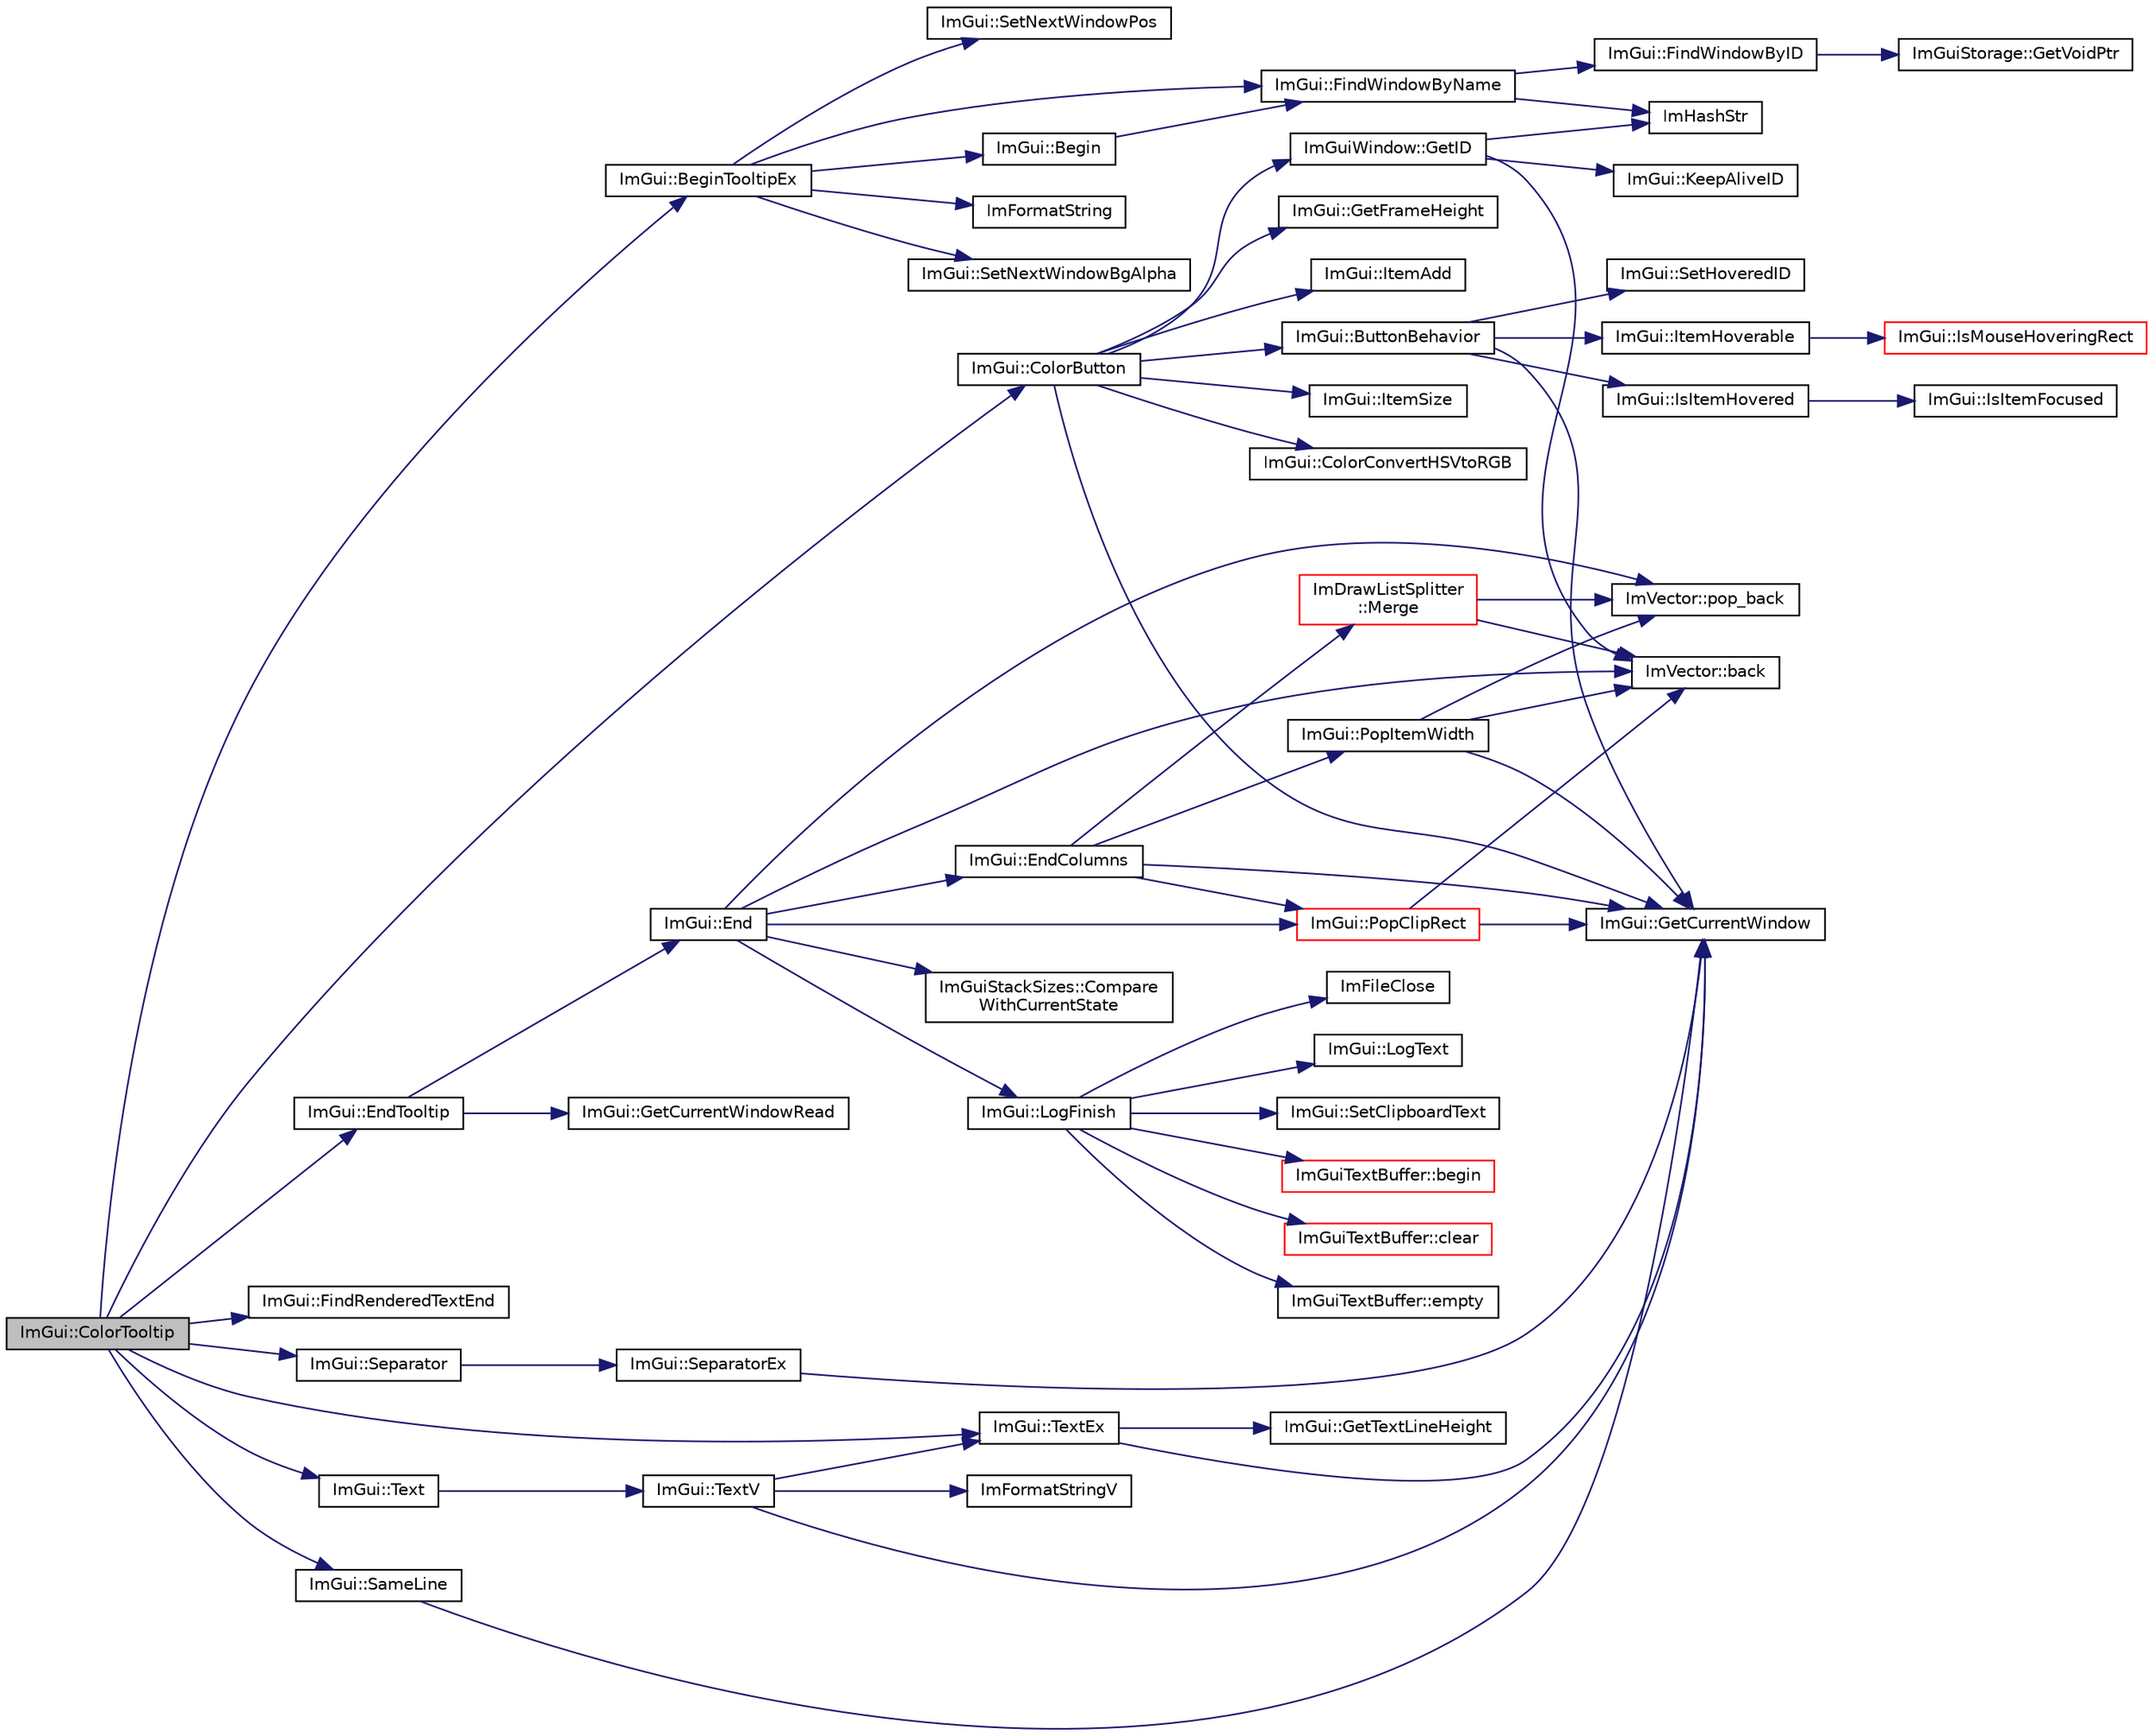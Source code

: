 digraph "ImGui::ColorTooltip"
{
 // LATEX_PDF_SIZE
  edge [fontname="Helvetica",fontsize="10",labelfontname="Helvetica",labelfontsize="10"];
  node [fontname="Helvetica",fontsize="10",shape=record];
  rankdir="LR";
  Node1 [label="ImGui::ColorTooltip",height=0.2,width=0.4,color="black", fillcolor="grey75", style="filled", fontcolor="black",tooltip=" "];
  Node1 -> Node2 [color="midnightblue",fontsize="10",style="solid",fontname="Helvetica"];
  Node2 [label="ImGui::BeginTooltipEx",height=0.2,width=0.4,color="black", fillcolor="white", style="filled",URL="$namespace_im_gui.html#a275e14075f65a027443f5b838c910cb9",tooltip=" "];
  Node2 -> Node3 [color="midnightblue",fontsize="10",style="solid",fontname="Helvetica"];
  Node3 [label="ImGui::Begin",height=0.2,width=0.4,color="black", fillcolor="white", style="filled",URL="$namespace_im_gui.html#a581e58db0bc930bafa4a5d23093a2b99",tooltip=" "];
  Node3 -> Node4 [color="midnightblue",fontsize="10",style="solid",fontname="Helvetica"];
  Node4 [label="ImGui::FindWindowByName",height=0.2,width=0.4,color="black", fillcolor="white", style="filled",URL="$namespace_im_gui.html#abca25f22c02e73d5eb2e9c72c4557813",tooltip=" "];
  Node4 -> Node5 [color="midnightblue",fontsize="10",style="solid",fontname="Helvetica"];
  Node5 [label="ImGui::FindWindowByID",height=0.2,width=0.4,color="black", fillcolor="white", style="filled",URL="$namespace_im_gui.html#a82204d8800dc3a072ddbcbd2aecc48ac",tooltip=" "];
  Node5 -> Node6 [color="midnightblue",fontsize="10",style="solid",fontname="Helvetica"];
  Node6 [label="ImGuiStorage::GetVoidPtr",height=0.2,width=0.4,color="black", fillcolor="white", style="filled",URL="$struct_im_gui_storage.html#aaf87a98ede89da09113b0189f6d878ca",tooltip=" "];
  Node4 -> Node7 [color="midnightblue",fontsize="10",style="solid",fontname="Helvetica"];
  Node7 [label="ImHashStr",height=0.2,width=0.4,color="black", fillcolor="white", style="filled",URL="$imgui_8cpp.html#acd1b12694d0365b516bf7373f182eeee",tooltip=" "];
  Node2 -> Node4 [color="midnightblue",fontsize="10",style="solid",fontname="Helvetica"];
  Node2 -> Node8 [color="midnightblue",fontsize="10",style="solid",fontname="Helvetica"];
  Node8 [label="ImFormatString",height=0.2,width=0.4,color="black", fillcolor="white", style="filled",URL="$imgui_8cpp.html#a75ccaf7d676b1f567ba888ae42ac3809",tooltip=" "];
  Node2 -> Node9 [color="midnightblue",fontsize="10",style="solid",fontname="Helvetica"];
  Node9 [label="ImGui::SetNextWindowBgAlpha",height=0.2,width=0.4,color="black", fillcolor="white", style="filled",URL="$namespace_im_gui.html#a7de5a63cec4babe417f972403db6430c",tooltip=" "];
  Node2 -> Node10 [color="midnightblue",fontsize="10",style="solid",fontname="Helvetica"];
  Node10 [label="ImGui::SetNextWindowPos",height=0.2,width=0.4,color="black", fillcolor="white", style="filled",URL="$namespace_im_gui.html#afbccd31113430670b5ab2bf0d6f509bf",tooltip=" "];
  Node1 -> Node11 [color="midnightblue",fontsize="10",style="solid",fontname="Helvetica"];
  Node11 [label="ImGui::ColorButton",height=0.2,width=0.4,color="black", fillcolor="white", style="filled",URL="$namespace_im_gui.html#a82b18bfe08594b76c08894848d1e6fce",tooltip=" "];
  Node11 -> Node12 [color="midnightblue",fontsize="10",style="solid",fontname="Helvetica"];
  Node12 [label="ImGui::ButtonBehavior",height=0.2,width=0.4,color="black", fillcolor="white", style="filled",URL="$namespace_im_gui.html#a65a4f18b1bc8ce0f351687922089f374",tooltip=" "];
  Node12 -> Node13 [color="midnightblue",fontsize="10",style="solid",fontname="Helvetica"];
  Node13 [label="ImGui::GetCurrentWindow",height=0.2,width=0.4,color="black", fillcolor="white", style="filled",URL="$namespace_im_gui.html#a7ceba68eca2b09fb6bf1ad88037e6203",tooltip=" "];
  Node12 -> Node14 [color="midnightblue",fontsize="10",style="solid",fontname="Helvetica"];
  Node14 [label="ImGui::IsItemHovered",height=0.2,width=0.4,color="black", fillcolor="white", style="filled",URL="$namespace_im_gui.html#ac9a400eff3a9561d95e80486c52a660b",tooltip=" "];
  Node14 -> Node15 [color="midnightblue",fontsize="10",style="solid",fontname="Helvetica"];
  Node15 [label="ImGui::IsItemFocused",height=0.2,width=0.4,color="black", fillcolor="white", style="filled",URL="$namespace_im_gui.html#add3290865a67327258c3a32b695adb28",tooltip=" "];
  Node12 -> Node16 [color="midnightblue",fontsize="10",style="solid",fontname="Helvetica"];
  Node16 [label="ImGui::ItemHoverable",height=0.2,width=0.4,color="black", fillcolor="white", style="filled",URL="$namespace_im_gui.html#a488b86a9f235923304186fb86ff64ffb",tooltip=" "];
  Node16 -> Node17 [color="midnightblue",fontsize="10",style="solid",fontname="Helvetica"];
  Node17 [label="ImGui::IsMouseHoveringRect",height=0.2,width=0.4,color="red", fillcolor="white", style="filled",URL="$namespace_im_gui.html#ae0b8ea0e06c457316d6aed6c5b2a1c25",tooltip=" "];
  Node12 -> Node20 [color="midnightblue",fontsize="10",style="solid",fontname="Helvetica"];
  Node20 [label="ImGui::SetHoveredID",height=0.2,width=0.4,color="black", fillcolor="white", style="filled",URL="$namespace_im_gui.html#aba1f0c75d6f98702e6b02eb1bc30d915",tooltip=" "];
  Node11 -> Node21 [color="midnightblue",fontsize="10",style="solid",fontname="Helvetica"];
  Node21 [label="ImGui::ColorConvertHSVtoRGB",height=0.2,width=0.4,color="black", fillcolor="white", style="filled",URL="$namespace_im_gui.html#a074427678b3e56378b7dcdefa4c8b5c7",tooltip=" "];
  Node11 -> Node13 [color="midnightblue",fontsize="10",style="solid",fontname="Helvetica"];
  Node11 -> Node22 [color="midnightblue",fontsize="10",style="solid",fontname="Helvetica"];
  Node22 [label="ImGui::GetFrameHeight",height=0.2,width=0.4,color="black", fillcolor="white", style="filled",URL="$namespace_im_gui.html#ae560f17cf3262017cee888d1eb77f294",tooltip=" "];
  Node11 -> Node23 [color="midnightblue",fontsize="10",style="solid",fontname="Helvetica"];
  Node23 [label="ImGuiWindow::GetID",height=0.2,width=0.4,color="black", fillcolor="white", style="filled",URL="$struct_im_gui_window.html#a66400a63bc0b54d7d29e08d1b1b1a42b",tooltip=" "];
  Node23 -> Node24 [color="midnightblue",fontsize="10",style="solid",fontname="Helvetica"];
  Node24 [label="ImVector::back",height=0.2,width=0.4,color="black", fillcolor="white", style="filled",URL="$struct_im_vector.html#a6da15f3c402099ed57078835ab942f8e",tooltip=" "];
  Node23 -> Node7 [color="midnightblue",fontsize="10",style="solid",fontname="Helvetica"];
  Node23 -> Node25 [color="midnightblue",fontsize="10",style="solid",fontname="Helvetica"];
  Node25 [label="ImGui::KeepAliveID",height=0.2,width=0.4,color="black", fillcolor="white", style="filled",URL="$namespace_im_gui.html#a85a245c78a9f7c351636bdad6e60c488",tooltip=" "];
  Node11 -> Node26 [color="midnightblue",fontsize="10",style="solid",fontname="Helvetica"];
  Node26 [label="ImGui::ItemAdd",height=0.2,width=0.4,color="black", fillcolor="white", style="filled",URL="$namespace_im_gui.html#a03440eafb6ce299fcb92b2d2cda147a5",tooltip=" "];
  Node11 -> Node27 [color="midnightblue",fontsize="10",style="solid",fontname="Helvetica"];
  Node27 [label="ImGui::ItemSize",height=0.2,width=0.4,color="black", fillcolor="white", style="filled",URL="$namespace_im_gui.html#aeeb1ec6ae6548173dbf813e7df538c48",tooltip=" "];
  Node1 -> Node28 [color="midnightblue",fontsize="10",style="solid",fontname="Helvetica"];
  Node28 [label="ImGui::EndTooltip",height=0.2,width=0.4,color="black", fillcolor="white", style="filled",URL="$namespace_im_gui.html#ac8d75c160cfdf43d512f773ca133a1c6",tooltip=" "];
  Node28 -> Node29 [color="midnightblue",fontsize="10",style="solid",fontname="Helvetica"];
  Node29 [label="ImGui::End",height=0.2,width=0.4,color="black", fillcolor="white", style="filled",URL="$namespace_im_gui.html#a5479d93794a004c67ceb6d13f37c8254",tooltip=" "];
  Node29 -> Node24 [color="midnightblue",fontsize="10",style="solid",fontname="Helvetica"];
  Node29 -> Node30 [color="midnightblue",fontsize="10",style="solid",fontname="Helvetica"];
  Node30 [label="ImGuiStackSizes::Compare\lWithCurrentState",height=0.2,width=0.4,color="black", fillcolor="white", style="filled",URL="$struct_im_gui_stack_sizes.html#aff8cf412bfbdf0a936cae963c25fac55",tooltip=" "];
  Node29 -> Node31 [color="midnightblue",fontsize="10",style="solid",fontname="Helvetica"];
  Node31 [label="ImGui::EndColumns",height=0.2,width=0.4,color="black", fillcolor="white", style="filled",URL="$namespace_im_gui.html#af93bed3bce5475fe4d525d744f16aa20",tooltip=" "];
  Node31 -> Node13 [color="midnightblue",fontsize="10",style="solid",fontname="Helvetica"];
  Node31 -> Node32 [color="midnightblue",fontsize="10",style="solid",fontname="Helvetica"];
  Node32 [label="ImDrawListSplitter\l::Merge",height=0.2,width=0.4,color="red", fillcolor="white", style="filled",URL="$struct_im_draw_list_splitter.html#af3fc4bad2abca9e481d476d1877ba5be",tooltip=" "];
  Node32 -> Node24 [color="midnightblue",fontsize="10",style="solid",fontname="Helvetica"];
  Node32 -> Node36 [color="midnightblue",fontsize="10",style="solid",fontname="Helvetica"];
  Node36 [label="ImVector::pop_back",height=0.2,width=0.4,color="black", fillcolor="white", style="filled",URL="$struct_im_vector.html#a3db7ce62d3c429effdb893fbf7148c1c",tooltip=" "];
  Node31 -> Node38 [color="midnightblue",fontsize="10",style="solid",fontname="Helvetica"];
  Node38 [label="ImGui::PopClipRect",height=0.2,width=0.4,color="red", fillcolor="white", style="filled",URL="$namespace_im_gui.html#aef1c8a6e5a3c70cb10d03d2a2a66dfd8",tooltip=" "];
  Node38 -> Node24 [color="midnightblue",fontsize="10",style="solid",fontname="Helvetica"];
  Node38 -> Node13 [color="midnightblue",fontsize="10",style="solid",fontname="Helvetica"];
  Node31 -> Node40 [color="midnightblue",fontsize="10",style="solid",fontname="Helvetica"];
  Node40 [label="ImGui::PopItemWidth",height=0.2,width=0.4,color="black", fillcolor="white", style="filled",URL="$namespace_im_gui.html#ad29a3fc0cb5dfc7f9fc7224512ce90bf",tooltip=" "];
  Node40 -> Node24 [color="midnightblue",fontsize="10",style="solid",fontname="Helvetica"];
  Node40 -> Node13 [color="midnightblue",fontsize="10",style="solid",fontname="Helvetica"];
  Node40 -> Node36 [color="midnightblue",fontsize="10",style="solid",fontname="Helvetica"];
  Node29 -> Node41 [color="midnightblue",fontsize="10",style="solid",fontname="Helvetica"];
  Node41 [label="ImGui::LogFinish",height=0.2,width=0.4,color="black", fillcolor="white", style="filled",URL="$namespace_im_gui.html#a2ebcd048d1ca025fb972e1c2e920e3f3",tooltip=" "];
  Node41 -> Node42 [color="midnightblue",fontsize="10",style="solid",fontname="Helvetica"];
  Node42 [label="ImGuiTextBuffer::begin",height=0.2,width=0.4,color="red", fillcolor="white", style="filled",URL="$struct_im_gui_text_buffer.html#aab6d83c6b9a8061287a4cb6135c1cab4",tooltip=" "];
  Node41 -> Node44 [color="midnightblue",fontsize="10",style="solid",fontname="Helvetica"];
  Node44 [label="ImGuiTextBuffer::clear",height=0.2,width=0.4,color="red", fillcolor="white", style="filled",URL="$struct_im_gui_text_buffer.html#a9e4edc9f950bc9e35d5c3b3071dbc0df",tooltip=" "];
  Node41 -> Node46 [color="midnightblue",fontsize="10",style="solid",fontname="Helvetica"];
  Node46 [label="ImGuiTextBuffer::empty",height=0.2,width=0.4,color="black", fillcolor="white", style="filled",URL="$struct_im_gui_text_buffer.html#affd606443a661cd0fcce0d381bc8cf98",tooltip=" "];
  Node41 -> Node47 [color="midnightblue",fontsize="10",style="solid",fontname="Helvetica"];
  Node47 [label="ImFileClose",height=0.2,width=0.4,color="black", fillcolor="white", style="filled",URL="$imgui_8cpp.html#ac4a6194720e9d693bc9d34e97d9465aa",tooltip=" "];
  Node41 -> Node48 [color="midnightblue",fontsize="10",style="solid",fontname="Helvetica"];
  Node48 [label="ImGui::LogText",height=0.2,width=0.4,color="black", fillcolor="white", style="filled",URL="$namespace_im_gui.html#aa548475d8f771ab6524d73d900a41198",tooltip=" "];
  Node41 -> Node49 [color="midnightblue",fontsize="10",style="solid",fontname="Helvetica"];
  Node49 [label="ImGui::SetClipboardText",height=0.2,width=0.4,color="black", fillcolor="white", style="filled",URL="$namespace_im_gui.html#aa4824a1b351c063b4aff9b9f4fb5fd4d",tooltip=" "];
  Node29 -> Node36 [color="midnightblue",fontsize="10",style="solid",fontname="Helvetica"];
  Node29 -> Node38 [color="midnightblue",fontsize="10",style="solid",fontname="Helvetica"];
  Node28 -> Node50 [color="midnightblue",fontsize="10",style="solid",fontname="Helvetica"];
  Node50 [label="ImGui::GetCurrentWindowRead",height=0.2,width=0.4,color="black", fillcolor="white", style="filled",URL="$namespace_im_gui.html#a408f9ddac92f8629a7e273ced5f8c3aa",tooltip=" "];
  Node1 -> Node51 [color="midnightblue",fontsize="10",style="solid",fontname="Helvetica"];
  Node51 [label="ImGui::FindRenderedTextEnd",height=0.2,width=0.4,color="black", fillcolor="white", style="filled",URL="$namespace_im_gui.html#a7671e1dbc803a31b06081b52a771d83f",tooltip=" "];
  Node1 -> Node52 [color="midnightblue",fontsize="10",style="solid",fontname="Helvetica"];
  Node52 [label="ImGui::SameLine",height=0.2,width=0.4,color="black", fillcolor="white", style="filled",URL="$namespace_im_gui.html#a2991c91e94f3b77a0c3411f4f3aa348e",tooltip=" "];
  Node52 -> Node13 [color="midnightblue",fontsize="10",style="solid",fontname="Helvetica"];
  Node1 -> Node53 [color="midnightblue",fontsize="10",style="solid",fontname="Helvetica"];
  Node53 [label="ImGui::Separator",height=0.2,width=0.4,color="black", fillcolor="white", style="filled",URL="$namespace_im_gui.html#a191123597a5084d003c8beac7eeb029e",tooltip=" "];
  Node53 -> Node54 [color="midnightblue",fontsize="10",style="solid",fontname="Helvetica"];
  Node54 [label="ImGui::SeparatorEx",height=0.2,width=0.4,color="black", fillcolor="white", style="filled",URL="$namespace_im_gui.html#ae997d49ef4c09fb4934befb88c3c94c2",tooltip=" "];
  Node54 -> Node13 [color="midnightblue",fontsize="10",style="solid",fontname="Helvetica"];
  Node1 -> Node55 [color="midnightblue",fontsize="10",style="solid",fontname="Helvetica"];
  Node55 [label="ImGui::Text",height=0.2,width=0.4,color="black", fillcolor="white", style="filled",URL="$namespace_im_gui.html#a9e7b83611fe441d54fad2effb4bf4965",tooltip=" "];
  Node55 -> Node56 [color="midnightblue",fontsize="10",style="solid",fontname="Helvetica"];
  Node56 [label="ImGui::TextV",height=0.2,width=0.4,color="black", fillcolor="white", style="filled",URL="$namespace_im_gui.html#a10a0d6362178c2f743092f21e1b6cd20",tooltip=" "];
  Node56 -> Node13 [color="midnightblue",fontsize="10",style="solid",fontname="Helvetica"];
  Node56 -> Node57 [color="midnightblue",fontsize="10",style="solid",fontname="Helvetica"];
  Node57 [label="ImFormatStringV",height=0.2,width=0.4,color="black", fillcolor="white", style="filled",URL="$imgui_8cpp.html#a2e0022a073d369645a0daab17f823779",tooltip=" "];
  Node56 -> Node58 [color="midnightblue",fontsize="10",style="solid",fontname="Helvetica"];
  Node58 [label="ImGui::TextEx",height=0.2,width=0.4,color="black", fillcolor="white", style="filled",URL="$namespace_im_gui.html#aae6420fec03511fd478d9108f31e6b5f",tooltip=" "];
  Node58 -> Node13 [color="midnightblue",fontsize="10",style="solid",fontname="Helvetica"];
  Node58 -> Node59 [color="midnightblue",fontsize="10",style="solid",fontname="Helvetica"];
  Node59 [label="ImGui::GetTextLineHeight",height=0.2,width=0.4,color="black", fillcolor="white", style="filled",URL="$namespace_im_gui.html#aaba5637199d31ea23d4d143b30a44aff",tooltip=" "];
  Node1 -> Node58 [color="midnightblue",fontsize="10",style="solid",fontname="Helvetica"];
}
